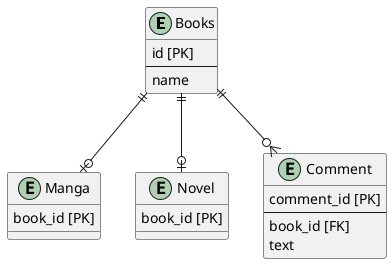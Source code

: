 ・課題1
  ・Commentテーブルのbelongs_to_idカラムに外部キー制約が設定できないため、不正な値が入り込む
    (typeカラムにはEnum制約などが適用できる)
  ・belongs_to_idカラムにMangaのid、typeカラムにnovelが入り込む

・課題2
@startuml
entity "Books" as books {
    id [PK]
    --
    name
}

entity "Manga" as manga {
    book_id [PK]
}

entity "Novel" as novel {
    book_id [PK]
}

entity "Comment" as comment {
    comment_id [PK]
    --
    book_id [FK]
    text
}

/'
関係性
------   :1
----||   :1 and only 1
----o|   :0 or 1
-----{   :many
----|{   :1 or more
----o{   :0 or many

entityの位置
ri ...right
le ...left
do ...down
'/
books ||-do-o| manga
books ||-do-o| novel
books ||-do-o{ comment

@enduml

・課題3
  ・Slackなどのメッセージとスレッドメッセージに対して、
    スタンプを管理する場合
